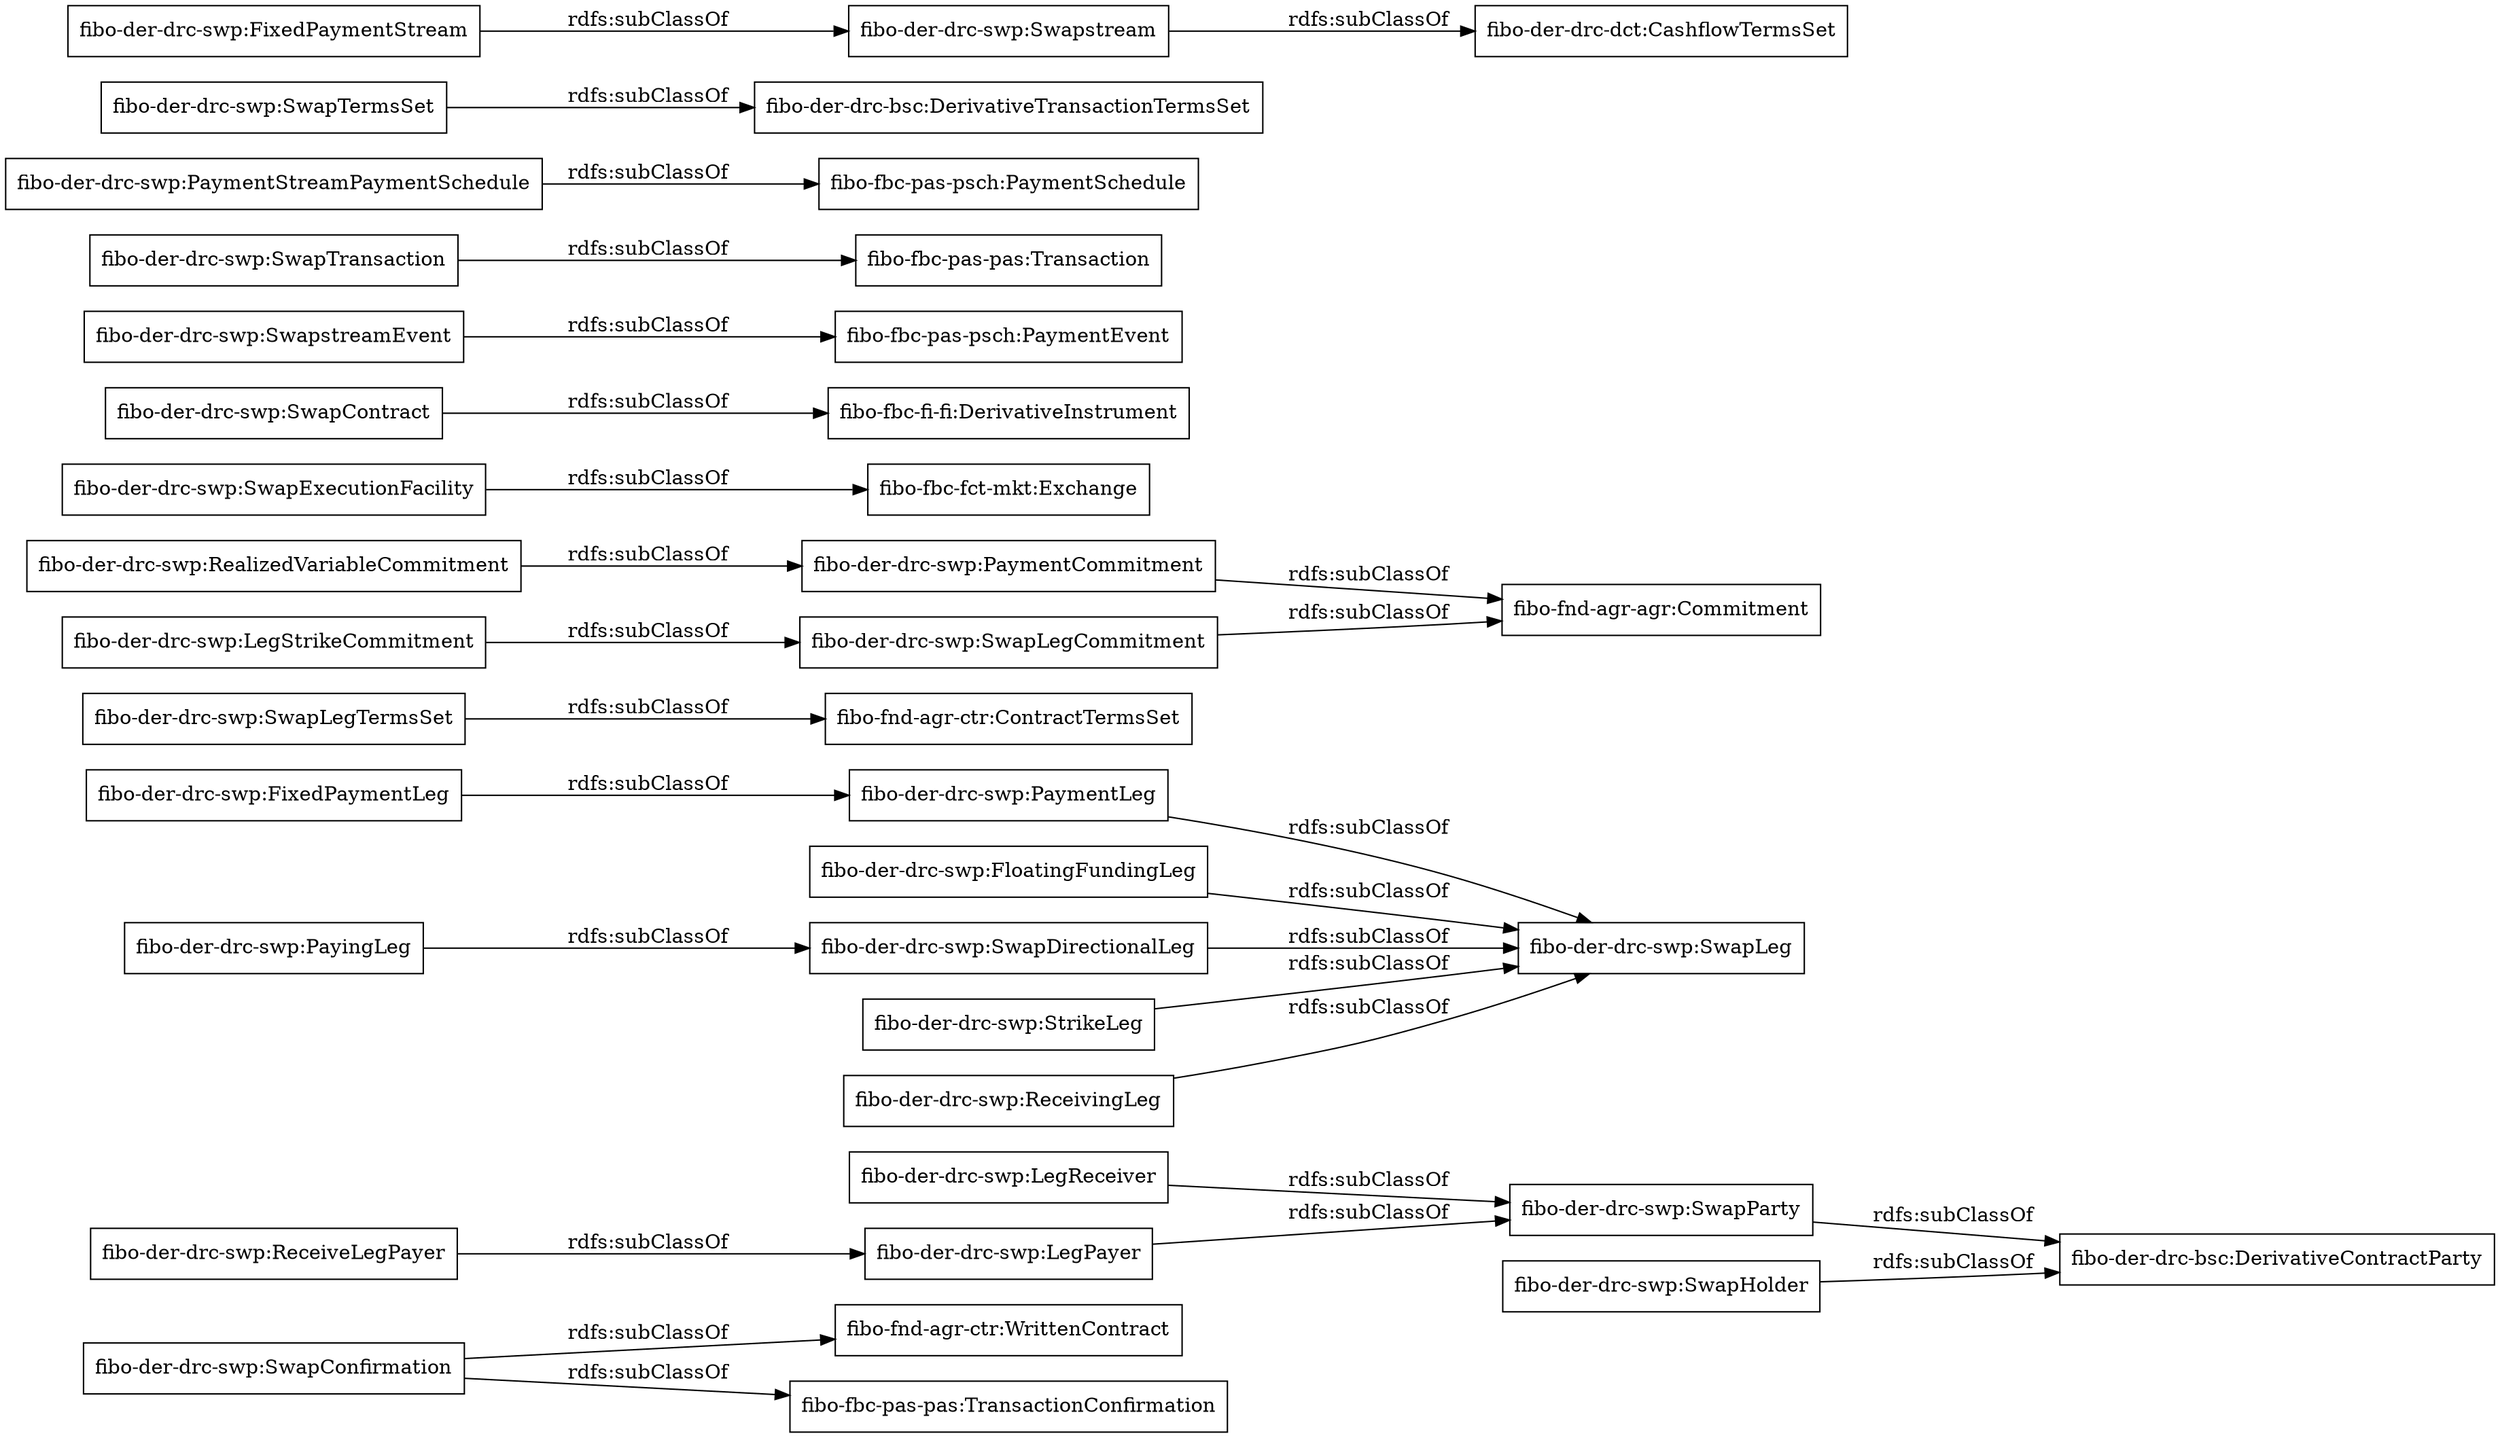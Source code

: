 digraph ar2dtool_diagram { 
rankdir=LR;
size="1000"
node [shape = rectangle, color="black"]; "fibo-der-drc-swp:SwapConfirmation" "fibo-der-drc-swp:LegReceiver" "fibo-der-drc-swp:ReceiveLegPayer" "fibo-der-drc-swp:FixedPaymentLeg" "fibo-der-drc-swp:LegPayer" "fibo-der-drc-swp:SwapLegTermsSet" "fibo-der-drc-swp:SwapLegCommitment" "fibo-der-drc-swp:FloatingFundingLeg" "fibo-der-drc-swp:SwapExecutionFacility" "fibo-der-drc-swp:SwapDirectionalLeg" "fibo-der-drc-swp:SwapContract" "fibo-der-drc-swp:SwapLeg" "fibo-der-drc-swp:SwapParty" "fibo-der-drc-swp:SwapstreamEvent" "fibo-der-drc-swp:PaymentLeg" "fibo-der-drc-swp:StrikeLeg" "fibo-der-drc-swp:RealizedVariableCommitment" "fibo-der-drc-swp:SwapTransaction" "fibo-der-drc-swp:PaymentStreamPaymentSchedule" "fibo-der-drc-swp:SwapTermsSet" "fibo-der-drc-swp:Swapstream" "fibo-der-drc-swp:SwapHolder" "fibo-der-drc-swp:PaymentCommitment" "fibo-der-drc-swp:FixedPaymentStream" "fibo-der-drc-swp:LegStrikeCommitment" "fibo-der-drc-swp:PayingLeg" "fibo-der-drc-swp:ReceivingLeg" ; /*classes style*/
	"fibo-der-drc-swp:PaymentCommitment" -> "fibo-fnd-agr-agr:Commitment" [ label = "rdfs:subClassOf" ];
	"fibo-der-drc-swp:SwapLegCommitment" -> "fibo-fnd-agr-agr:Commitment" [ label = "rdfs:subClassOf" ];
	"fibo-der-drc-swp:SwapConfirmation" -> "fibo-fnd-agr-ctr:WrittenContract" [ label = "rdfs:subClassOf" ];
	"fibo-der-drc-swp:SwapConfirmation" -> "fibo-fbc-pas-pas:TransactionConfirmation" [ label = "rdfs:subClassOf" ];
	"fibo-der-drc-swp:StrikeLeg" -> "fibo-der-drc-swp:SwapLeg" [ label = "rdfs:subClassOf" ];
	"fibo-der-drc-swp:PaymentStreamPaymentSchedule" -> "fibo-fbc-pas-psch:PaymentSchedule" [ label = "rdfs:subClassOf" ];
	"fibo-der-drc-swp:SwapTransaction" -> "fibo-fbc-pas-pas:Transaction" [ label = "rdfs:subClassOf" ];
	"fibo-der-drc-swp:FixedPaymentLeg" -> "fibo-der-drc-swp:PaymentLeg" [ label = "rdfs:subClassOf" ];
	"fibo-der-drc-swp:SwapTermsSet" -> "fibo-der-drc-bsc:DerivativeTransactionTermsSet" [ label = "rdfs:subClassOf" ];
	"fibo-der-drc-swp:LegReceiver" -> "fibo-der-drc-swp:SwapParty" [ label = "rdfs:subClassOf" ];
	"fibo-der-drc-swp:SwapstreamEvent" -> "fibo-fbc-pas-psch:PaymentEvent" [ label = "rdfs:subClassOf" ];
	"fibo-der-drc-swp:Swapstream" -> "fibo-der-drc-dct:CashflowTermsSet" [ label = "rdfs:subClassOf" ];
	"fibo-der-drc-swp:FloatingFundingLeg" -> "fibo-der-drc-swp:SwapLeg" [ label = "rdfs:subClassOf" ];
	"fibo-der-drc-swp:SwapLegTermsSet" -> "fibo-fnd-agr-ctr:ContractTermsSet" [ label = "rdfs:subClassOf" ];
	"fibo-der-drc-swp:PayingLeg" -> "fibo-der-drc-swp:SwapDirectionalLeg" [ label = "rdfs:subClassOf" ];
	"fibo-der-drc-swp:SwapExecutionFacility" -> "fibo-fbc-fct-mkt:Exchange" [ label = "rdfs:subClassOf" ];
	"fibo-der-drc-swp:SwapParty" -> "fibo-der-drc-bsc:DerivativeContractParty" [ label = "rdfs:subClassOf" ];
	"fibo-der-drc-swp:ReceiveLegPayer" -> "fibo-der-drc-swp:LegPayer" [ label = "rdfs:subClassOf" ];
	"fibo-der-drc-swp:FixedPaymentStream" -> "fibo-der-drc-swp:Swapstream" [ label = "rdfs:subClassOf" ];
	"fibo-der-drc-swp:SwapDirectionalLeg" -> "fibo-der-drc-swp:SwapLeg" [ label = "rdfs:subClassOf" ];
	"fibo-der-drc-swp:PaymentLeg" -> "fibo-der-drc-swp:SwapLeg" [ label = "rdfs:subClassOf" ];
	"fibo-der-drc-swp:ReceivingLeg" -> "fibo-der-drc-swp:SwapLeg" [ label = "rdfs:subClassOf" ];
	"fibo-der-drc-swp:LegPayer" -> "fibo-der-drc-swp:SwapParty" [ label = "rdfs:subClassOf" ];
	"fibo-der-drc-swp:SwapContract" -> "fibo-fbc-fi-fi:DerivativeInstrument" [ label = "rdfs:subClassOf" ];
	"fibo-der-drc-swp:LegStrikeCommitment" -> "fibo-der-drc-swp:SwapLegCommitment" [ label = "rdfs:subClassOf" ];
	"fibo-der-drc-swp:SwapHolder" -> "fibo-der-drc-bsc:DerivativeContractParty" [ label = "rdfs:subClassOf" ];
	"fibo-der-drc-swp:RealizedVariableCommitment" -> "fibo-der-drc-swp:PaymentCommitment" [ label = "rdfs:subClassOf" ];

}
